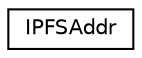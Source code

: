 digraph "Graphical Class Hierarchy"
{
  edge [fontname="Helvetica",fontsize="10",labelfontname="Helvetica",labelfontsize="10"];
  node [fontname="Helvetica",fontsize="10",shape=record];
  rankdir="LR";
  Node0 [label="IPFSAddr",height=0.2,width=0.4,color="black", fillcolor="white", style="filled",URL="$struct_i_p_f_s_addr.html"];
}

